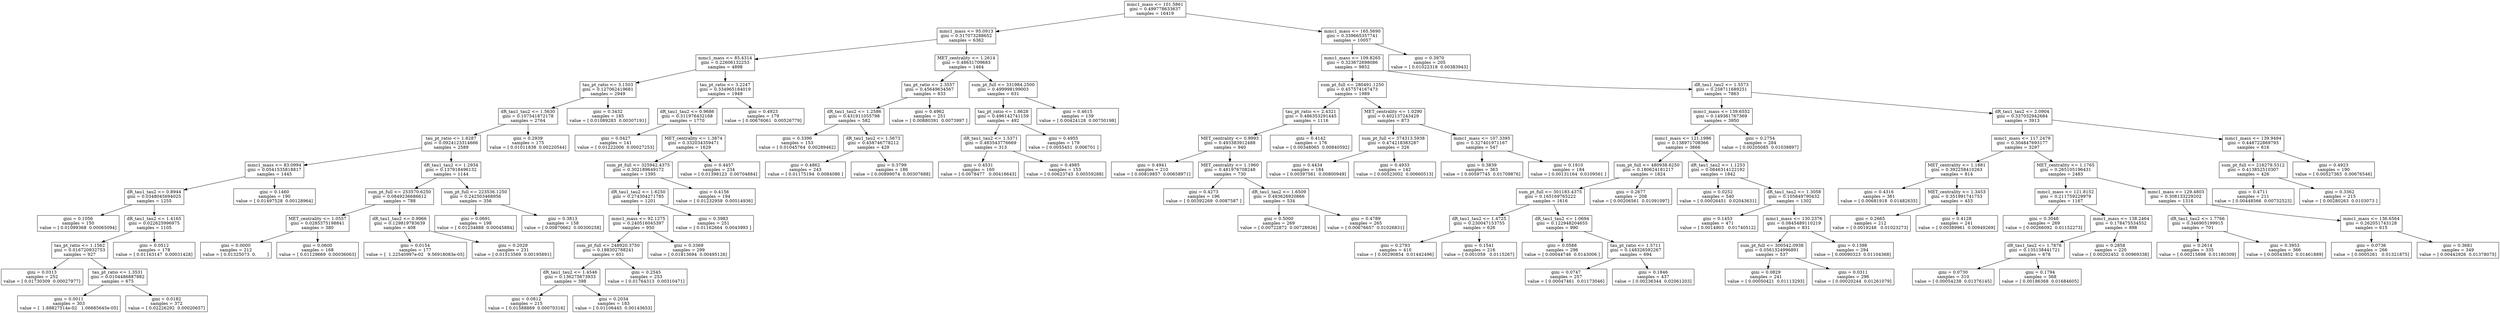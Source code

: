 digraph Tree {
0 [label="mmc1_mass <= 101.5861\ngini = 0.499778633637\nsamples = 16419", shape="box"] ;
1 [label="mmc1_mass <= 95.0913\ngini = 0.317073288652\nsamples = 6362", shape="box"] ;
0 -> 1 ;
2 [label="mmc1_mass <= 85.4314\ngini = 0.22606132253\nsamples = 4898", shape="box"] ;
1 -> 2 ;
3 [label="tau_pt_ratio <= 3.1503\ngini = 0.127062419681\nsamples = 2949", shape="box"] ;
2 -> 3 ;
4 [label="dR_tau1_tau2 <= 1.5630\ngini = 0.107541872178\nsamples = 2764", shape="box"] ;
3 -> 4 ;
5 [label="tau_pt_ratio <= 1.6287\ngini = 0.0924123314666\nsamples = 2589", shape="box"] ;
4 -> 5 ;
6 [label="mmc1_mass <= 83.0994\ngini = 0.0541535818817\nsamples = 1445", shape="box"] ;
5 -> 6 ;
7 [label="dR_tau1_tau2 <= 0.8944\ngini = 0.0348045694025\nsamples = 1255", shape="box"] ;
6 -> 7 ;
8 [label="gini = 0.1056\nsamples = 150\nvalue = [ 0.01099368  0.00065094]", shape="box"] ;
7 -> 8 ;
9 [label="dR_tau1_tau2 <= 1.4165\ngini = 0.022625996975\nsamples = 1105", shape="box"] ;
7 -> 9 ;
10 [label="tau_pt_ratio <= 1.1562\ngini = 0.016720932753\nsamples = 927", shape="box"] ;
9 -> 10 ;
11 [label="gini = 0.0313\nsamples = 252\nvalue = [ 0.01730309  0.00027977]", shape="box"] ;
10 -> 11 ;
12 [label="tau_pt_ratio <= 1.3531\ngini = 0.0104486887882\nsamples = 675", shape="box"] ;
10 -> 12 ;
13 [label="gini = 0.0011\nsamples = 303\nvalue = [  1.88827514e-02   1.06685645e-05]", shape="box"] ;
12 -> 13 ;
14 [label="gini = 0.0182\nsamples = 372\nvalue = [ 0.02226292  0.00020657]", shape="box"] ;
12 -> 14 ;
15 [label="gini = 0.0512\nsamples = 178\nvalue = [ 0.01163147  0.00031428]", shape="box"] ;
9 -> 15 ;
16 [label="gini = 0.1460\nsamples = 190\nvalue = [ 0.01497528  0.00128964]", shape="box"] ;
6 -> 16 ;
17 [label="dR_tau1_tau2 <= 1.2934\ngini = 0.137918496132\nsamples = 1144", shape="box"] ;
5 -> 17 ;
18 [label="sum_pt_full <= 253570.6250\ngini = 0.0849236686612\nsamples = 788", shape="box"] ;
17 -> 18 ;
19 [label="MET_centrality <= 1.0557\ngini = 0.0285375198841\nsamples = 380", shape="box"] ;
18 -> 19 ;
20 [label="gini = 0.0000\nsamples = 212\nvalue = [ 0.01325073  0.        ]", shape="box"] ;
19 -> 20 ;
21 [label="gini = 0.0600\nsamples = 168\nvalue = [ 0.01129669  0.00036063]", shape="box"] ;
19 -> 21 ;
22 [label="dR_tau1_tau2 <= 0.9966\ngini = 0.129819783639\nsamples = 408", shape="box"] ;
18 -> 22 ;
23 [label="gini = 0.0154\nsamples = 177\nvalue = [  1.22540997e-02   9.56918083e-05]", shape="box"] ;
22 -> 23 ;
24 [label="gini = 0.2029\nsamples = 231\nvalue = [ 0.01513569  0.00195891]", shape="box"] ;
22 -> 24 ;
25 [label="sum_pt_full <= 223536.1250\ngini = 0.242503468956\nsamples = 356", shape="box"] ;
17 -> 25 ;
26 [label="gini = 0.0691\nsamples = 198\nvalue = [ 0.01234888  0.00045884]", shape="box"] ;
25 -> 26 ;
27 [label="gini = 0.3813\nsamples = 158\nvalue = [ 0.00870662  0.00300258]", shape="box"] ;
25 -> 27 ;
28 [label="gini = 0.2939\nsamples = 175\nvalue = [ 0.01011838  0.00220544]", shape="box"] ;
4 -> 28 ;
29 [label="gini = 0.3432\nsamples = 185\nvalue = [ 0.01089283  0.00307191]", shape="box"] ;
3 -> 29 ;
30 [label="tau_pt_ratio <= 3.2247\ngini = 0.334965184019\nsamples = 1949", shape="box"] ;
2 -> 30 ;
31 [label="dR_tau1_tau2 <= 0.9686\ngini = 0.311976432168\nsamples = 1770", shape="box"] ;
30 -> 31 ;
32 [label="gini = 0.0427\nsamples = 141\nvalue = [ 0.01222006  0.00027253]", shape="box"] ;
31 -> 32 ;
33 [label="MET_centrality <= 1.3874\ngini = 0.332034359471\nsamples = 1629", shape="box"] ;
31 -> 33 ;
34 [label="sum_pt_full <= 325942.4375\ngini = 0.302189649172\nsamples = 1395", shape="box"] ;
33 -> 34 ;
35 [label="dR_tau1_tau2 <= 1.6250\ngini = 0.274304271785\nsamples = 1201", shape="box"] ;
34 -> 35 ;
36 [label="mmc1_mass <= 92.1275\ngini = 0.240516045397\nsamples = 950", shape="box"] ;
35 -> 36 ;
37 [label="sum_pt_full <= 248920.3750\ngini = 0.188302788241\nsamples = 651", shape="box"] ;
36 -> 37 ;
38 [label="dR_tau1_tau2 <= 1.4546\ngini = 0.136275673933\nsamples = 398", shape="box"] ;
37 -> 38 ;
39 [label="gini = 0.0812\nsamples = 215\nvalue = [ 0.01588869  0.00070316]", shape="box"] ;
38 -> 39 ;
40 [label="gini = 0.2034\nsamples = 183\nvalue = [ 0.01106445  0.00143653]", shape="box"] ;
38 -> 40 ;
41 [label="gini = 0.2545\nsamples = 253\nvalue = [ 0.01764313  0.00310471]", shape="box"] ;
37 -> 41 ;
42 [label="gini = 0.3369\nsamples = 299\nvalue = [ 0.01813694  0.00495126]", shape="box"] ;
36 -> 42 ;
43 [label="gini = 0.3983\nsamples = 251\nvalue = [ 0.01162664  0.0043993 ]", shape="box"] ;
35 -> 43 ;
44 [label="gini = 0.4156\nsamples = 194\nvalue = [ 0.01232959  0.00514936]", shape="box"] ;
34 -> 44 ;
45 [label="gini = 0.4457\nsamples = 234\nvalue = [ 0.01398123  0.00704884]", shape="box"] ;
33 -> 45 ;
46 [label="gini = 0.4923\nsamples = 179\nvalue = [ 0.00676061  0.00526779]", shape="box"] ;
30 -> 46 ;
47 [label="MET_centrality <= 1.2614\ngini = 0.48631709683\nsamples = 1464", shape="box"] ;
1 -> 47 ;
48 [label="tau_pt_ratio <= 2.3557\ngini = 0.45649634567\nsamples = 833", shape="box"] ;
47 -> 48 ;
49 [label="dR_tau1_tau2 <= 1.2586\ngini = 0.431911055798\nsamples = 582", shape="box"] ;
48 -> 49 ;
50 [label="gini = 0.3396\nsamples = 153\nvalue = [ 0.01045764  0.00289462]", shape="box"] ;
49 -> 50 ;
51 [label="dR_tau1_tau2 <= 1.5673\ngini = 0.458746778212\nsamples = 429", shape="box"] ;
49 -> 51 ;
52 [label="gini = 0.4862\nsamples = 243\nvalue = [ 0.01175194  0.0084086 ]", shape="box"] ;
51 -> 52 ;
53 [label="gini = 0.3799\nsamples = 186\nvalue = [ 0.00899074  0.00307688]", shape="box"] ;
51 -> 53 ;
54 [label="gini = 0.4962\nsamples = 251\nvalue = [ 0.00880391  0.0073997 ]", shape="box"] ;
48 -> 54 ;
55 [label="sum_pt_full <= 331984.2500\ngini = 0.499998199003\nsamples = 631", shape="box"] ;
47 -> 55 ;
56 [label="tau_pt_ratio <= 1.8628\ngini = 0.496142741159\nsamples = 492", shape="box"] ;
55 -> 56 ;
57 [label="dR_tau1_tau2 <= 1.5371\ngini = 0.483543776669\nsamples = 313", shape="box"] ;
56 -> 57 ;
58 [label="gini = 0.4531\nsamples = 160\nvalue = [ 0.0078477   0.00416643]", shape="box"] ;
57 -> 58 ;
59 [label="gini = 0.4985\nsamples = 153\nvalue = [ 0.00623743  0.00559288]", shape="box"] ;
57 -> 59 ;
60 [label="gini = 0.4955\nsamples = 179\nvalue = [ 0.0055451  0.006701 ]", shape="box"] ;
56 -> 60 ;
61 [label="gini = 0.4615\nsamples = 139\nvalue = [ 0.00424128  0.00750198]", shape="box"] ;
55 -> 61 ;
62 [label="mmc1_mass <= 165.5690\ngini = 0.339665357741\nsamples = 10057", shape="box"] ;
0 -> 62 ;
63 [label="mmc1_mass <= 109.8265\ngini = 0.323672698086\nsamples = 9852", shape="box"] ;
62 -> 63 ;
64 [label="sum_pt_full <= 280491.1250\ngini = 0.457574167473\nsamples = 1989", shape="box"] ;
63 -> 64 ;
65 [label="tau_pt_ratio <= 2.4321\ngini = 0.486353291445\nsamples = 1116", shape="box"] ;
64 -> 65 ;
66 [label="MET_centrality <= 0.9993\ngini = 0.493383912488\nsamples = 940", shape="box"] ;
65 -> 66 ;
67 [label="gini = 0.4941\nsamples = 210\nvalue = [ 0.00819857  0.00658971]", shape="box"] ;
66 -> 67 ;
68 [label="MET_centrality <= 1.1960\ngini = 0.481976708248\nsamples = 730", shape="box"] ;
66 -> 68 ;
69 [label="gini = 0.4273\nsamples = 196\nvalue = [ 0.00392269  0.0087587 ]", shape="box"] ;
68 -> 69 ;
70 [label="dR_tau1_tau2 <= 1.6509\ngini = 0.493626920866\nsamples = 534", shape="box"] ;
68 -> 70 ;
71 [label="gini = 0.5000\nsamples = 269\nvalue = [ 0.00722872  0.00728926]", shape="box"] ;
70 -> 71 ;
72 [label="gini = 0.4789\nsamples = 265\nvalue = [ 0.00676657  0.01026831]", shape="box"] ;
70 -> 72 ;
73 [label="gini = 0.4142\nsamples = 176\nvalue = [ 0.00348065  0.00840592]", shape="box"] ;
65 -> 73 ;
74 [label="MET_centrality <= 1.0290\ngini = 0.402137243429\nsamples = 873", shape="box"] ;
64 -> 74 ;
75 [label="sum_pt_full <= 374313.5938\ngini = 0.474218383287\nsamples = 326", shape="box"] ;
74 -> 75 ;
76 [label="gini = 0.4434\nsamples = 184\nvalue = [ 0.00397561  0.00800949]", shape="box"] ;
75 -> 76 ;
77 [label="gini = 0.4933\nsamples = 142\nvalue = [ 0.00523002  0.00660513]", shape="box"] ;
75 -> 77 ;
78 [label="mmc1_mass <= 107.3395\ngini = 0.327401971167\nsamples = 547", shape="box"] ;
74 -> 78 ;
79 [label="gini = 0.3839\nsamples = 363\nvalue = [ 0.00597745  0.01709876]", shape="box"] ;
78 -> 79 ;
80 [label="gini = 0.1910\nsamples = 184\nvalue = [ 0.00131164  0.0109561 ]", shape="box"] ;
78 -> 80 ;
81 [label="dR_tau1_tau2 <= 1.5573\ngini = 0.258711689251\nsamples = 7863", shape="box"] ;
63 -> 81 ;
82 [label="mmc1_mass <= 139.6552\ngini = 0.149361767369\nsamples = 3950", shape="box"] ;
81 -> 82 ;
83 [label="mmc1_mass <= 121.1986\ngini = 0.138971708366\nsamples = 3666", shape="box"] ;
82 -> 83 ;
84 [label="sum_pt_full <= 480938.6250\ngini = 0.180624181217\nsamples = 1824", shape="box"] ;
83 -> 84 ;
85 [label="sum_pt_full <= 301183.4375\ngini = 0.165169765222\nsamples = 1616", shape="box"] ;
84 -> 85 ;
86 [label="dR_tau1_tau2 <= 1.4725\ngini = 0.230047153755\nsamples = 626", shape="box"] ;
85 -> 86 ;
87 [label="gini = 0.2793\nsamples = 410\nvalue = [ 0.00290854  0.01442496]", shape="box"] ;
86 -> 87 ;
88 [label="gini = 0.1541\nsamples = 216\nvalue = [ 0.001059   0.0115267]", shape="box"] ;
86 -> 88 ;
89 [label="dR_tau1_tau2 <= 1.0694\ngini = 0.122948204655\nsamples = 990", shape="box"] ;
85 -> 89 ;
90 [label="gini = 0.0588\nsamples = 296\nvalue = [ 0.00044746  0.0143006 ]", shape="box"] ;
89 -> 90 ;
91 [label="tau_pt_ratio <= 1.5711\ngini = 0.148326592267\nsamples = 694", shape="box"] ;
89 -> 91 ;
92 [label="gini = 0.0747\nsamples = 257\nvalue = [ 0.00047461  0.01173046]", shape="box"] ;
91 -> 92 ;
93 [label="gini = 0.1846\nsamples = 437\nvalue = [ 0.00236344  0.02061203]", shape="box"] ;
91 -> 93 ;
94 [label="gini = 0.2677\nsamples = 208\nvalue = [ 0.00206561  0.01091097]", shape="box"] ;
84 -> 94 ;
95 [label="dR_tau1_tau2 <= 1.1253\ngini = 0.0846314122192\nsamples = 1842", shape="box"] ;
83 -> 95 ;
96 [label="gini = 0.0252\nsamples = 540\nvalue = [ 0.00026451  0.02043631]", shape="box"] ;
95 -> 96 ;
97 [label="dR_tau1_tau2 <= 1.3058\ngini = 0.105849790432\nsamples = 1302", shape="box"] ;
95 -> 97 ;
98 [label="gini = 0.1453\nsamples = 471\nvalue = [ 0.0014903   0.01740512]", shape="box"] ;
97 -> 98 ;
99 [label="mmc1_mass <= 130.2376\ngini = 0.0845489110219\nsamples = 831", shape="box"] ;
97 -> 99 ;
100 [label="sum_pt_full <= 300542.0938\ngini = 0.0561324996891\nsamples = 537", shape="box"] ;
99 -> 100 ;
101 [label="gini = 0.0829\nsamples = 241\nvalue = [ 0.00050421  0.01113293]", shape="box"] ;
100 -> 101 ;
102 [label="gini = 0.0311\nsamples = 296\nvalue = [ 0.00020244  0.01261079]", shape="box"] ;
100 -> 102 ;
103 [label="gini = 0.1398\nsamples = 294\nvalue = [ 0.00090323  0.01104368]", shape="box"] ;
99 -> 103 ;
104 [label="gini = 0.2754\nsamples = 284\nvalue = [ 0.00205085  0.01038897]", shape="box"] ;
82 -> 104 ;
105 [label="dR_tau1_tau2 <= 2.0904\ngini = 0.337032942684\nsamples = 3913", shape="box"] ;
81 -> 105 ;
106 [label="mmc1_mass <= 117.2479\ngini = 0.304847693177\nsamples = 3297", shape="box"] ;
105 -> 106 ;
107 [label="MET_centrality <= 1.1881\ngini = 0.392258410263\nsamples = 814", shape="box"] ;
106 -> 107 ;
108 [label="gini = 0.4316\nsamples = 361\nvalue = [ 0.00681918  0.01482635]", shape="box"] ;
107 -> 108 ;
109 [label="MET_centrality <= 1.3453\ngini = 0.351991741753\nsamples = 453", shape="box"] ;
107 -> 109 ;
110 [label="gini = 0.2665\nsamples = 212\nvalue = [ 0.0019248   0.01023273]", shape="box"] ;
109 -> 110 ;
111 [label="gini = 0.4128\nsamples = 241\nvalue = [ 0.00389961  0.00949269]", shape="box"] ;
109 -> 111 ;
112 [label="MET_centrality <= 1.1765\ngini = 0.265105196431\nsamples = 2483", shape="box"] ;
106 -> 112 ;
113 [label="mmc1_mass <= 121.8152\ngini = 0.211759229979\nsamples = 1167", shape="box"] ;
112 -> 113 ;
114 [label="gini = 0.3048\nsamples = 269\nvalue = [ 0.00266092  0.01152273]", shape="box"] ;
113 -> 114 ;
115 [label="mmc1_mass <= 138.2464\ngini = 0.178475534552\nsamples = 898", shape="box"] ;
113 -> 115 ;
116 [label="dR_tau1_tau2 <= 1.7676\ngini = 0.135138441721\nsamples = 678", shape="box"] ;
115 -> 116 ;
117 [label="gini = 0.0730\nsamples = 310\nvalue = [ 0.00054238  0.01376145]", shape="box"] ;
116 -> 117 ;
118 [label="gini = 0.1794\nsamples = 368\nvalue = [ 0.00186368  0.01684605]", shape="box"] ;
116 -> 118 ;
119 [label="gini = 0.2858\nsamples = 220\nvalue = [ 0.00202452  0.00969338]", shape="box"] ;
115 -> 119 ;
120 [label="mmc1_mass <= 129.4803\ngini = 0.308133229202\nsamples = 1316", shape="box"] ;
112 -> 120 ;
121 [label="dR_tau1_tau2 <= 1.7766\ngini = 0.346905199915\nsamples = 701", shape="box"] ;
120 -> 121 ;
122 [label="gini = 0.2614\nsamples = 335\nvalue = [ 0.00215898  0.01180309]", shape="box"] ;
121 -> 122 ;
123 [label="gini = 0.3953\nsamples = 366\nvalue = [ 0.00543852  0.01461889]", shape="box"] ;
121 -> 123 ;
124 [label="mmc1_mass <= 136.6564\ngini = 0.262051743128\nsamples = 615", shape="box"] ;
120 -> 124 ;
125 [label="gini = 0.0736\nsamples = 266\nvalue = [ 0.0005261   0.01321875]", shape="box"] ;
124 -> 125 ;
126 [label="gini = 0.3681\nsamples = 349\nvalue = [ 0.00442926  0.01378075]", shape="box"] ;
124 -> 126 ;
127 [label="mmc1_mass <= 139.9494\ngini = 0.448722869793\nsamples = 616", shape="box"] ;
105 -> 127 ;
128 [label="sum_pt_full <= 216279.5312\ngini = 0.413852510307\nsamples = 426", shape="box"] ;
127 -> 128 ;
129 [label="gini = 0.4711\nsamples = 211\nvalue = [ 0.00448566  0.00732523]", shape="box"] ;
128 -> 129 ;
130 [label="gini = 0.3362\nsamples = 215\nvalue = [ 0.00280263  0.0103073 ]", shape="box"] ;
128 -> 130 ;
131 [label="gini = 0.4923\nsamples = 190\nvalue = [ 0.00527363  0.00676546]", shape="box"] ;
127 -> 131 ;
132 [label="gini = 0.3970\nsamples = 205\nvalue = [ 0.01022318  0.00383943]", shape="box"] ;
62 -> 132 ;
}